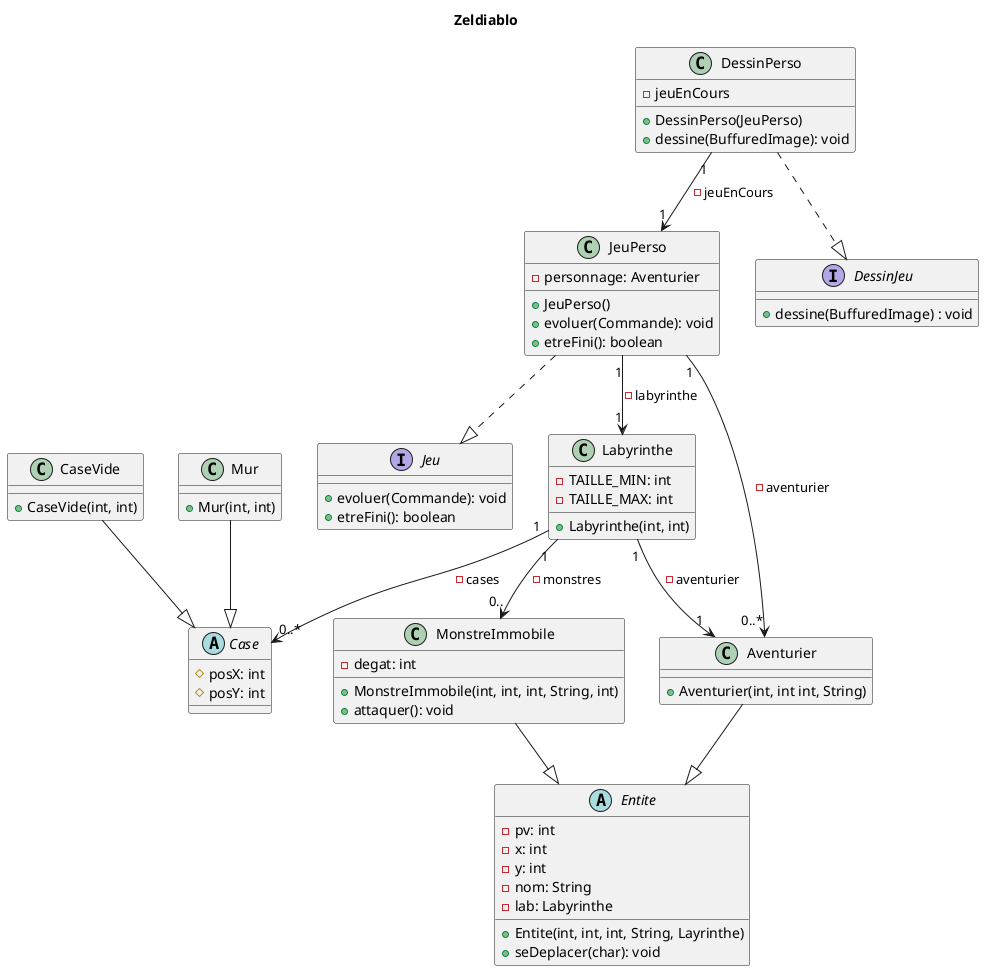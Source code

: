 "plantuml.exportOutDir": "."
@startuml 
title Zeldiablo

interface Jeu {
    +evoluer(Commande): void
    +etreFini(): boolean
}

class JeuPerso {
    -personnage: Aventurier
    +JeuPerso()
    +evoluer(Commande): void
    +etreFini(): boolean
}

interface DessinJeu {
    +dessine(BuffuredImage) : void
}

class DessinPerso {
    -jeuEnCours
    +DessinPerso(JeuPerso)
    +dessine(BuffuredImage): void
}

class Labyrinthe {
    -TAILLE_MIN: int
    -TAILLE_MAX: int
    +Labyrinthe(int, int)
}

class MonstreImmobile {
    -degat: int
    
    +MonstreImmobile(int, int, int, String, int)
    +attaquer(): void
}

abstract Case {
    #posX: int
    #posY: int
}

class CaseVide {
    +CaseVide(int, int)
}

class Mur {
    +Mur(int, int)
}

abstract Entite {
    -pv: int
    -x: int
    -y: int
    -nom: String
    -lab: Labyrinthe

    +Entite(int, int, int, String, Layrinthe)
    +seDeplacer(char): void
}

class Aventurier {
    +Aventurier(int, int int, String)
}

JeuPerso "1" --> "1" Labyrinthe : -labyrinthe
DessinPerso "1" --> "1" JeuPerso : -jeuEnCours
Labyrinthe "1" --> "0..*" Case : -cases
JeuPerso "1" --> "0..*" Aventurier : -aventurier
Labyrinthe "1" --> "1" Aventurier : -aventurier
Labyrinthe "1" --> "0.." MonstreImmobile: -monstres

JeuPerso ..|> Jeu
DessinPerso ..|> DessinJeu
CaseVide --|> Case
Mur --|> Case
Aventurier --|> Entite
MonstreImmobile --|> Entite

@enduml